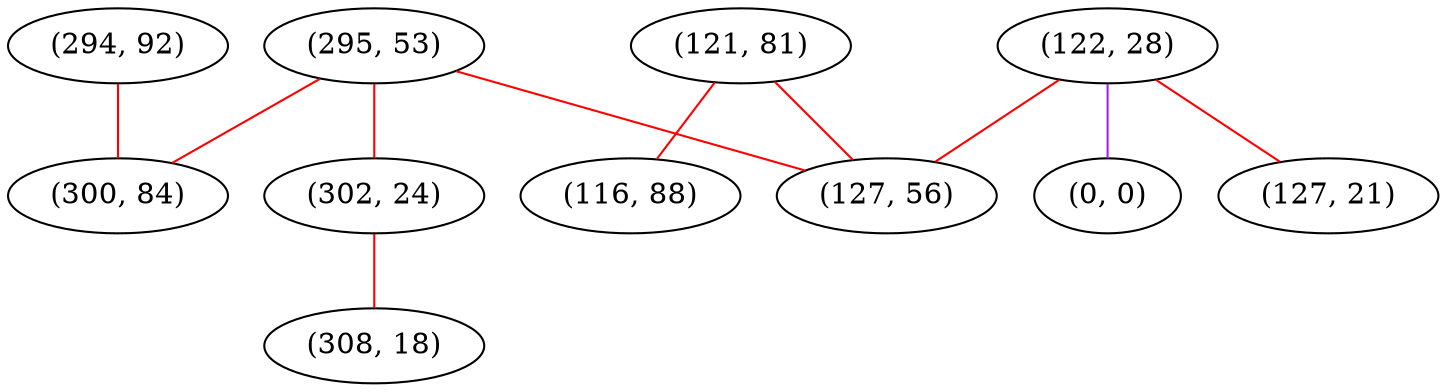 graph "" {
"(295, 53)";
"(121, 81)";
"(116, 88)";
"(294, 92)";
"(122, 28)";
"(0, 0)";
"(302, 24)";
"(300, 84)";
"(127, 56)";
"(308, 18)";
"(127, 21)";
"(295, 53)" -- "(300, 84)"  [color=red, key=0, weight=1];
"(295, 53)" -- "(127, 56)"  [color=red, key=0, weight=1];
"(295, 53)" -- "(302, 24)"  [color=red, key=0, weight=1];
"(121, 81)" -- "(127, 56)"  [color=red, key=0, weight=1];
"(121, 81)" -- "(116, 88)"  [color=red, key=0, weight=1];
"(294, 92)" -- "(300, 84)"  [color=red, key=0, weight=1];
"(122, 28)" -- "(127, 21)"  [color=red, key=0, weight=1];
"(122, 28)" -- "(127, 56)"  [color=red, key=0, weight=1];
"(122, 28)" -- "(0, 0)"  [color=purple, key=0, weight=4];
"(302, 24)" -- "(308, 18)"  [color=red, key=0, weight=1];
}
